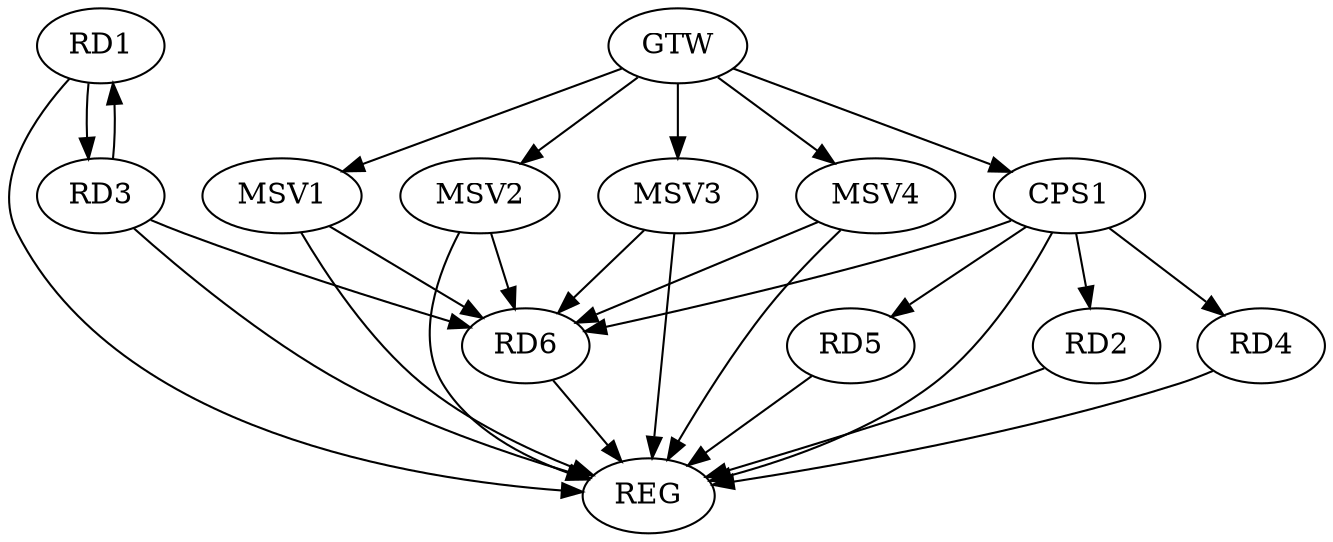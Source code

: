 strict digraph G {
  RD1 [ label="RD1" ];
  RD2 [ label="RD2" ];
  RD3 [ label="RD3" ];
  RD4 [ label="RD4" ];
  RD5 [ label="RD5" ];
  RD6 [ label="RD6" ];
  CPS1 [ label="CPS1" ];
  GTW [ label="GTW" ];
  REG [ label="REG" ];
  MSV1 [ label="MSV1" ];
  MSV2 [ label="MSV2" ];
  MSV3 [ label="MSV3" ];
  MSV4 [ label="MSV4" ];
  RD1 -> RD3;
  RD3 -> RD1;
  RD3 -> RD6;
  CPS1 -> RD2;
  CPS1 -> RD4;
  CPS1 -> RD5;
  CPS1 -> RD6;
  GTW -> CPS1;
  RD1 -> REG;
  RD2 -> REG;
  RD3 -> REG;
  RD4 -> REG;
  RD5 -> REG;
  RD6 -> REG;
  CPS1 -> REG;
  MSV1 -> RD6;
  GTW -> MSV1;
  MSV1 -> REG;
  MSV2 -> RD6;
  GTW -> MSV2;
  MSV2 -> REG;
  MSV3 -> RD6;
  GTW -> MSV3;
  MSV3 -> REG;
  MSV4 -> RD6;
  GTW -> MSV4;
  MSV4 -> REG;
}
